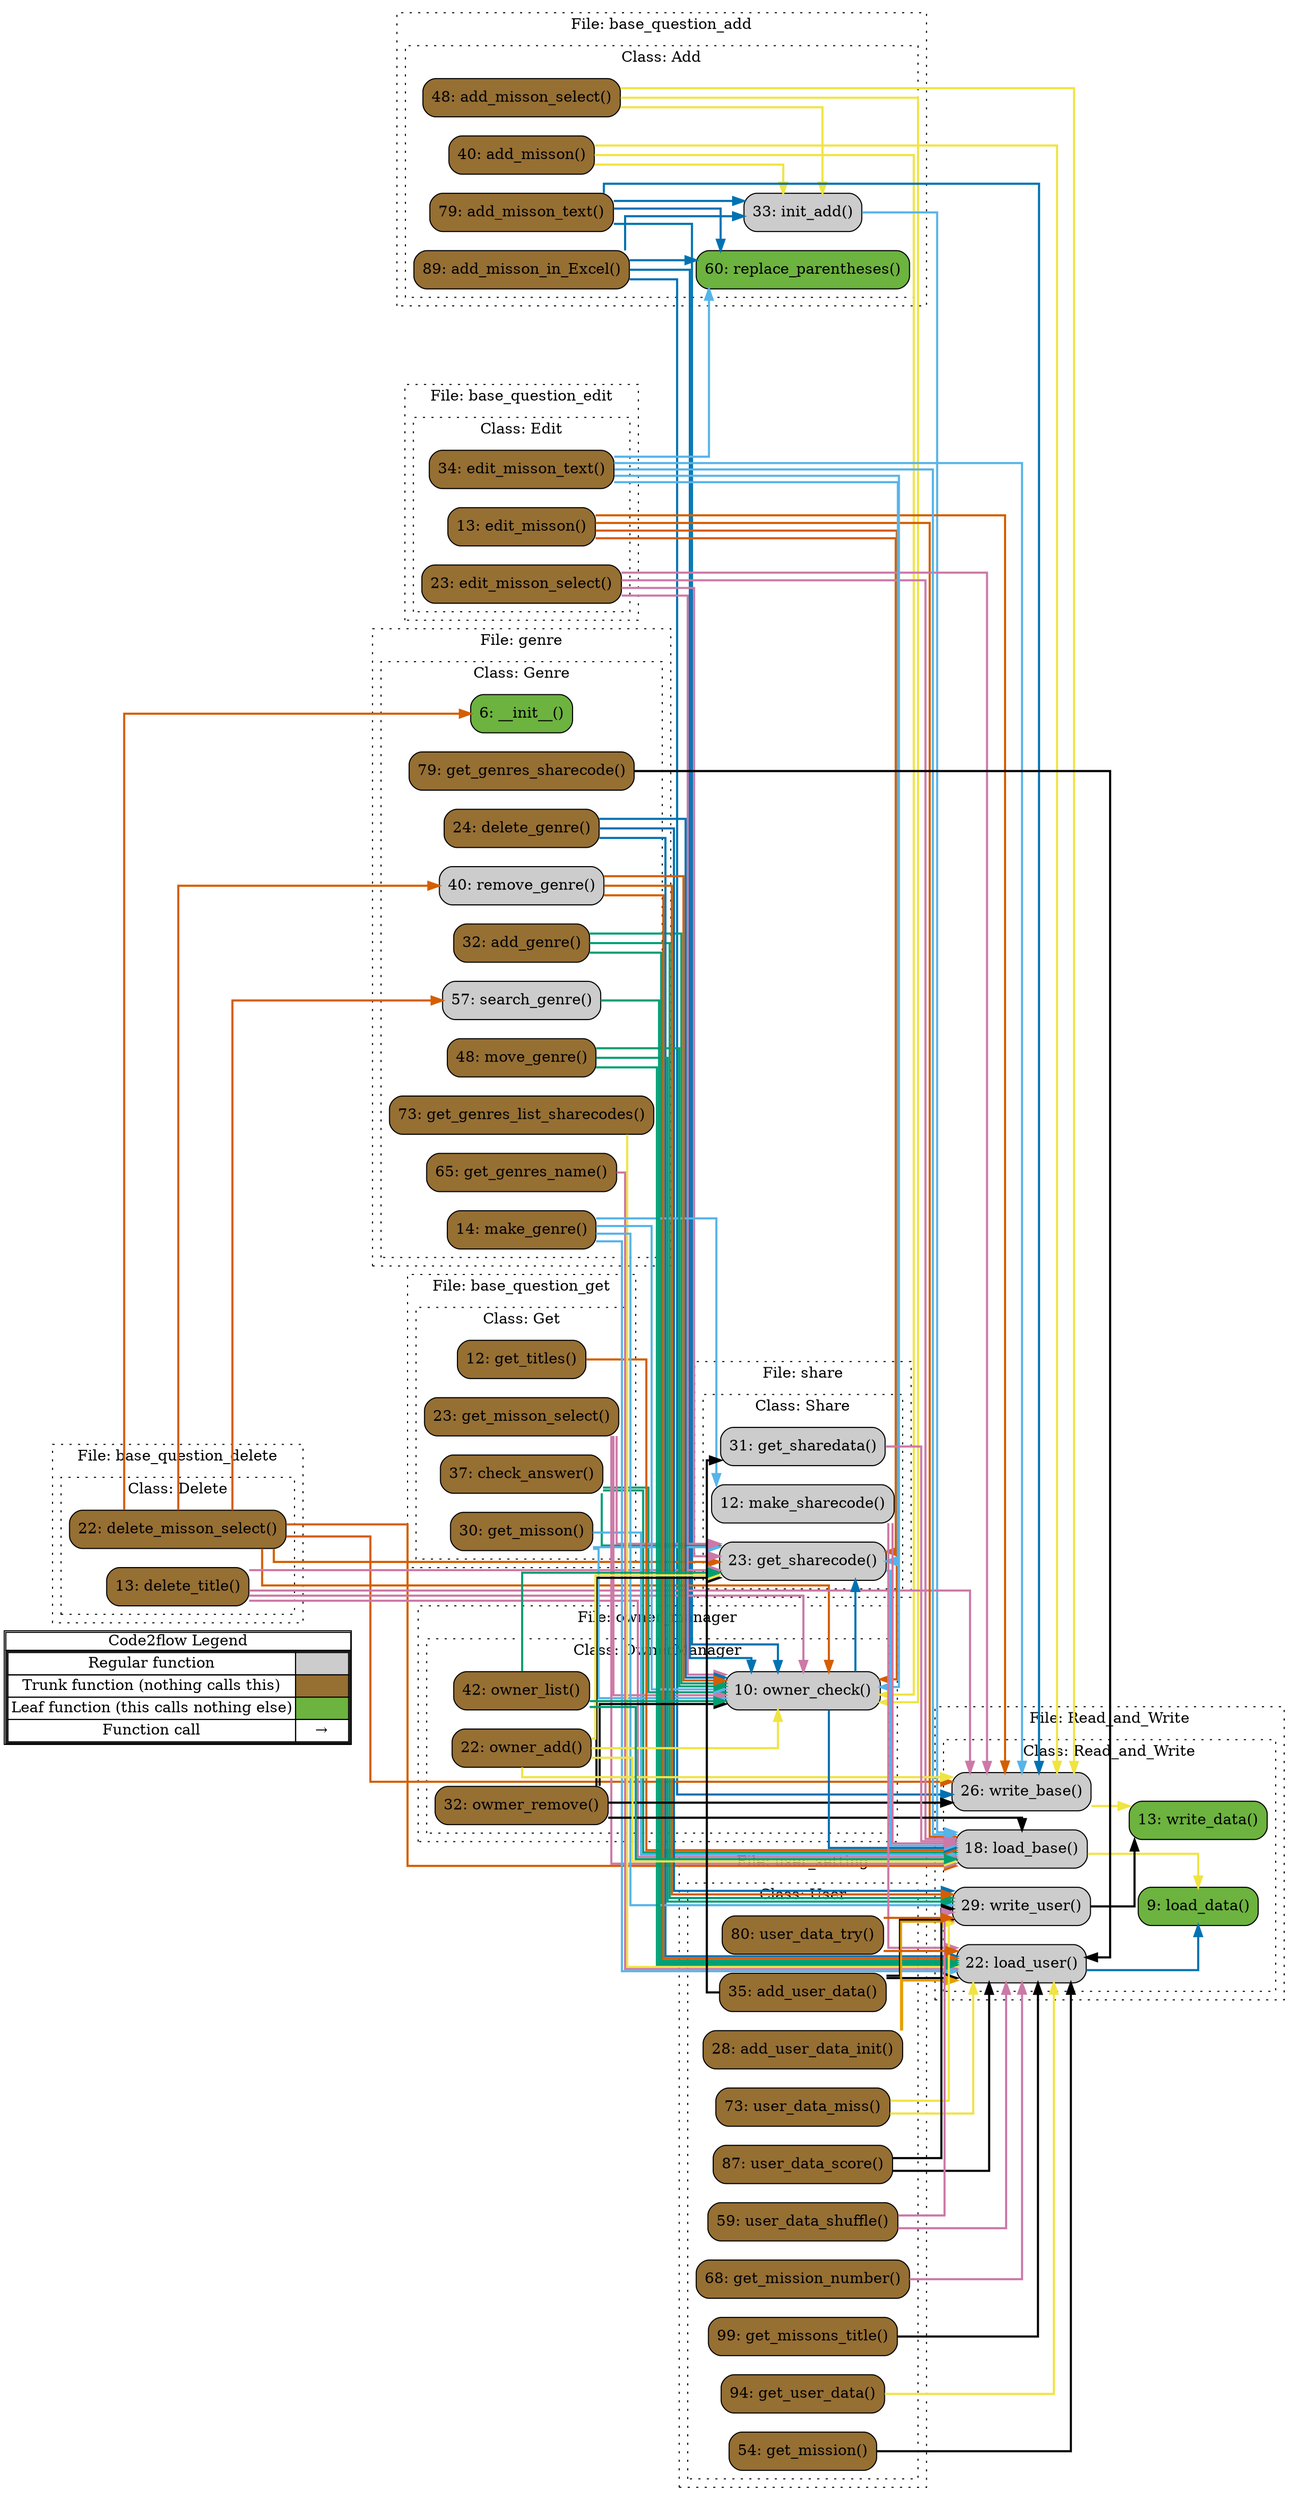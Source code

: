 digraph G {
concentrate=true;
splines="ortho";
rankdir="LR";
subgraph legend{
    rank = min;
    label = "legend";
    Legend [shape=none, margin=0, label = <
        <table cellspacing="0" cellpadding="0" border="1"><tr><td>Code2flow Legend</td></tr><tr><td>
        <table cellspacing="0">
        <tr><td>Regular function</td><td width="50px" bgcolor='#cccccc'></td></tr>
        <tr><td>Trunk function (nothing calls this)</td><td bgcolor='#966F33'></td></tr>
        <tr><td>Leaf function (this calls nothing else)</td><td bgcolor='#6db33f'></td></tr>
        <tr><td>Function call</td><td><font color='black'>&#8594;</font></td></tr>
        </table></td></tr></table>
        >];
}node_5d803efc [label="18: load_base()" name="Read_and_Write::Read_and_Write.load_base" shape="rect" style="rounded,filled" fillcolor="#cccccc" ];
node_0e6e0fea [label="9: load_data()" name="Read_and_Write::Read_and_Write.load_data" shape="rect" style="rounded,filled" fillcolor="#6db33f" ];
node_721254fd [label="22: load_user()" name="Read_and_Write::Read_and_Write.load_user" shape="rect" style="rounded,filled" fillcolor="#cccccc" ];
node_8334841c [label="26: write_base()" name="Read_and_Write::Read_and_Write.write_base" shape="rect" style="rounded,filled" fillcolor="#cccccc" ];
node_6d4a722d [label="13: write_data()" name="Read_and_Write::Read_and_Write.write_data" shape="rect" style="rounded,filled" fillcolor="#6db33f" ];
node_528de708 [label="29: write_user()" name="Read_and_Write::Read_and_Write.write_user" shape="rect" style="rounded,filled" fillcolor="#cccccc" ];
node_8daac694 [label="40: add_misson()" name="base_question_add::Add.add_misson" shape="rect" style="rounded,filled" fillcolor="#966F33" ];
node_0355c4e5 [label="89: add_misson_in_Excel()" name="base_question_add::Add.add_misson_in_Excel" shape="rect" style="rounded,filled" fillcolor="#966F33" ];
node_c88651f4 [label="48: add_misson_select()" name="base_question_add::Add.add_misson_select" shape="rect" style="rounded,filled" fillcolor="#966F33" ];
node_519fa625 [label="79: add_misson_text()" name="base_question_add::Add.add_misson_text" shape="rect" style="rounded,filled" fillcolor="#966F33" ];
node_5b43e0fa [label="33: init_add()" name="base_question_add::Add.init_add" shape="rect" style="rounded,filled" fillcolor="#cccccc" ];
node_9ba9624a [label="60: replace_parentheses()" name="base_question_add::Add.replace_parentheses" shape="rect" style="rounded,filled" fillcolor="#6db33f" ];
node_da18d17e [label="22: delete_misson_select()" name="base_question_delete::Delete.delete_misson_select" shape="rect" style="rounded,filled" fillcolor="#966F33" ];
node_05a5bd07 [label="13: delete_title()" name="base_question_delete::Delete.delete_title" shape="rect" style="rounded,filled" fillcolor="#966F33" ];
node_3fa36996 [label="13: edit_misson()" name="base_question_edit::Edit.edit_misson" shape="rect" style="rounded,filled" fillcolor="#966F33" ];
node_3db16f6f [label="23: edit_misson_select()" name="base_question_edit::Edit.edit_misson_select" shape="rect" style="rounded,filled" fillcolor="#966F33" ];
node_0c979ae2 [label="34: edit_misson_text()" name="base_question_edit::Edit.edit_misson_text" shape="rect" style="rounded,filled" fillcolor="#966F33" ];
node_ce9b4a83 [label="37: check_answer()" name="base_question_get::Get.check_answer" shape="rect" style="rounded,filled" fillcolor="#966F33" ];
node_59843422 [label="30: get_misson()" name="base_question_get::Get.get_misson" shape="rect" style="rounded,filled" fillcolor="#966F33" ];
node_276c58c7 [label="23: get_misson_select()" name="base_question_get::Get.get_misson_select" shape="rect" style="rounded,filled" fillcolor="#966F33" ];
node_e72c9c8e [label="12: get_titles()" name="base_question_get::Get.get_titles" shape="rect" style="rounded,filled" fillcolor="#966F33" ];
node_8ecceed0 [label="6: __init__()" name="genre::Genre.__init__" shape="rect" style="rounded,filled" fillcolor="#6db33f" ];
node_5314c193 [label="32: add_genre()" name="genre::Genre.add_genre" shape="rect" style="rounded,filled" fillcolor="#966F33" ];
node_274c0895 [label="24: delete_genre()" name="genre::Genre.delete_genre" shape="rect" style="rounded,filled" fillcolor="#966F33" ];
node_22467354 [label="73: get_genres_list_sharecodes()" name="genre::Genre.get_genres_list_sharecodes" shape="rect" style="rounded,filled" fillcolor="#966F33" ];
node_a85fbc47 [label="65: get_genres_name()" name="genre::Genre.get_genres_name" shape="rect" style="rounded,filled" fillcolor="#966F33" ];
node_c2292390 [label="79: get_genres_sharecode()" name="genre::Genre.get_genres_sharecode" shape="rect" style="rounded,filled" fillcolor="#966F33" ];
node_435e7252 [label="14: make_genre()" name="genre::Genre.make_genre" shape="rect" style="rounded,filled" fillcolor="#966F33" ];
node_fac2a2db [label="48: move_genre()" name="genre::Genre.move_genre" shape="rect" style="rounded,filled" fillcolor="#966F33" ];
node_2276016e [label="40: remove_genre()" name="genre::Genre.remove_genre" shape="rect" style="rounded,filled" fillcolor="#cccccc" ];
node_1b8eb35b [label="57: search_genre()" name="genre::Genre.search_genre" shape="rect" style="rounded,filled" fillcolor="#cccccc" ];
node_55c25340 [label="32: owmer_remove()" name="owner_manager::OwnerManager.owmer_remove" shape="rect" style="rounded,filled" fillcolor="#966F33" ];
node_6f3ebdec [label="22: owner_add()" name="owner_manager::OwnerManager.owner_add" shape="rect" style="rounded,filled" fillcolor="#966F33" ];
node_78dbef85 [label="10: owner_check()" name="owner_manager::OwnerManager.owner_check" shape="rect" style="rounded,filled" fillcolor="#cccccc" ];
node_c8cfaffb [label="42: owner_list()" name="owner_manager::OwnerManager.owner_list" shape="rect" style="rounded,filled" fillcolor="#966F33" ];
node_519f4a62 [label="23: get_sharecode()" name="share::Share.get_sharecode" shape="rect" style="rounded,filled" fillcolor="#cccccc" ];
node_b056c1d7 [label="31: get_sharedata()" name="share::Share.get_sharedata" shape="rect" style="rounded,filled" fillcolor="#cccccc" ];
node_c86e7fdf [label="12: make_sharecode()" name="share::Share.make_sharecode" shape="rect" style="rounded,filled" fillcolor="#cccccc" ];
node_338c40a0 [label="35: add_user_data()" name="user_setting::User.add_user_data" shape="rect" style="rounded,filled" fillcolor="#966F33" ];
node_4eb86371 [label="28: add_user_data_init()" name="user_setting::User.add_user_data_init" shape="rect" style="rounded,filled" fillcolor="#966F33" ];
node_2a272cb8 [label="54: get_mission()" name="user_setting::User.get_mission" shape="rect" style="rounded,filled" fillcolor="#966F33" ];
node_42fd33bf [label="68: get_mission_number()" name="user_setting::User.get_mission_number" shape="rect" style="rounded,filled" fillcolor="#966F33" ];
node_54991248 [label="99: get_missons_title()" name="user_setting::User.get_missons_title" shape="rect" style="rounded,filled" fillcolor="#966F33" ];
node_31f525d4 [label="94: get_user_data()" name="user_setting::User.get_user_data" shape="rect" style="rounded,filled" fillcolor="#966F33" ];
node_607d512c [label="73: user_data_miss()" name="user_setting::User.user_data_miss" shape="rect" style="rounded,filled" fillcolor="#966F33" ];
node_ac98ebc0 [label="87: user_data_score()" name="user_setting::User.user_data_score" shape="rect" style="rounded,filled" fillcolor="#966F33" ];
node_735d3caf [label="59: user_data_shuffle()" name="user_setting::User.user_data_shuffle" shape="rect" style="rounded,filled" fillcolor="#966F33" ];
node_0e210326 [label="80: user_data_try()" name="user_setting::User.user_data_try" shape="rect" style="rounded,filled" fillcolor="#966F33" ];
node_5d803efc -> node_0e6e0fea [color="#F0E442" penwidth="2"];
node_721254fd -> node_0e6e0fea [color="#0072B2" penwidth="2"];
node_8334841c -> node_6d4a722d [color="#F0E442" penwidth="2"];
node_528de708 -> node_6d4a722d [color="#000000" penwidth="2"];
node_8daac694 -> node_8334841c [color="#F0E442" penwidth="2"];
node_8daac694 -> node_5b43e0fa [color="#F0E442" penwidth="2"];
node_8daac694 -> node_78dbef85 [color="#F0E442" penwidth="2"];
node_0355c4e5 -> node_8334841c [color="#0072B2" penwidth="2"];
node_0355c4e5 -> node_5b43e0fa [color="#0072B2" penwidth="2"];
node_0355c4e5 -> node_9ba9624a [color="#0072B2" penwidth="2"];
node_0355c4e5 -> node_78dbef85 [color="#0072B2" penwidth="2"];
node_c88651f4 -> node_8334841c [color="#F0E442" penwidth="2"];
node_c88651f4 -> node_8334841c [color="#F0E442" penwidth="2"];
node_c88651f4 -> node_5b43e0fa [color="#F0E442" penwidth="2"];
node_c88651f4 -> node_78dbef85 [color="#F0E442" penwidth="2"];
node_519fa625 -> node_8334841c [color="#0072B2" penwidth="2"];
node_519fa625 -> node_5b43e0fa [color="#0072B2" penwidth="2"];
node_519fa625 -> node_9ba9624a [color="#0072B2" penwidth="2"];
node_519fa625 -> node_78dbef85 [color="#0072B2" penwidth="2"];
node_5b43e0fa -> node_5d803efc [color="#56B4E9" penwidth="2"];
node_da18d17e -> node_5d803efc [color="#D55E00" penwidth="2"];
node_da18d17e -> node_8334841c [color="#D55E00" penwidth="2"];
node_da18d17e -> node_8ecceed0 [color="#D55E00" penwidth="2"];
node_da18d17e -> node_2276016e [color="#D55E00" penwidth="2"];
node_da18d17e -> node_1b8eb35b [color="#D55E00" penwidth="2"];
node_da18d17e -> node_78dbef85 [color="#D55E00" penwidth="2"];
node_da18d17e -> node_519f4a62 [color="#D55E00" penwidth="2"];
node_05a5bd07 -> node_5d803efc [color="#CC79A7" penwidth="2"];
node_05a5bd07 -> node_8334841c [color="#CC79A7" penwidth="2"];
node_05a5bd07 -> node_78dbef85 [color="#CC79A7" penwidth="2"];
node_05a5bd07 -> node_519f4a62 [color="#CC79A7" penwidth="2"];
node_3fa36996 -> node_5d803efc [color="#D55E00" penwidth="2"];
node_3fa36996 -> node_8334841c [color="#D55E00" penwidth="2"];
node_3fa36996 -> node_78dbef85 [color="#D55E00" penwidth="2"];
node_3fa36996 -> node_519f4a62 [color="#D55E00" penwidth="2"];
node_3db16f6f -> node_5d803efc [color="#CC79A7" penwidth="2"];
node_3db16f6f -> node_8334841c [color="#CC79A7" penwidth="2"];
node_3db16f6f -> node_78dbef85 [color="#CC79A7" penwidth="2"];
node_3db16f6f -> node_519f4a62 [color="#CC79A7" penwidth="2"];
node_0c979ae2 -> node_5d803efc [color="#56B4E9" penwidth="2"];
node_0c979ae2 -> node_8334841c [color="#56B4E9" penwidth="2"];
node_0c979ae2 -> node_9ba9624a [color="#56B4E9" penwidth="2"];
node_0c979ae2 -> node_78dbef85 [color="#56B4E9" penwidth="2"];
node_0c979ae2 -> node_519f4a62 [color="#56B4E9" penwidth="2"];
node_ce9b4a83 -> node_5d803efc [color="#009E73" penwidth="2"];
node_ce9b4a83 -> node_78dbef85 [color="#009E73" penwidth="2"];
node_ce9b4a83 -> node_519f4a62 [color="#009E73" penwidth="2"];
node_59843422 -> node_5d803efc [color="#56B4E9" penwidth="2"];
node_59843422 -> node_78dbef85 [color="#56B4E9" penwidth="2"];
node_59843422 -> node_519f4a62 [color="#56B4E9" penwidth="2"];
node_276c58c7 -> node_5d803efc [color="#CC79A7" penwidth="2"];
node_276c58c7 -> node_78dbef85 [color="#CC79A7" penwidth="2"];
node_276c58c7 -> node_519f4a62 [color="#CC79A7" penwidth="2"];
node_e72c9c8e -> node_5d803efc [color="#D55E00" penwidth="2"];
node_5314c193 -> node_721254fd [color="#009E73" penwidth="2"];
node_5314c193 -> node_528de708 [color="#009E73" penwidth="2"];
node_5314c193 -> node_78dbef85 [color="#009E73" penwidth="2"];
node_274c0895 -> node_721254fd [color="#0072B2" penwidth="2"];
node_274c0895 -> node_528de708 [color="#0072B2" penwidth="2"];
node_274c0895 -> node_78dbef85 [color="#0072B2" penwidth="2"];
node_22467354 -> node_721254fd [color="#F0E442" penwidth="2"];
node_a85fbc47 -> node_721254fd [color="#CC79A7" penwidth="2"];
node_c2292390 -> node_721254fd [color="#000000" penwidth="2"];
node_435e7252 -> node_721254fd [color="#56B4E9" penwidth="2"];
node_435e7252 -> node_528de708 [color="#56B4E9" penwidth="2"];
node_435e7252 -> node_78dbef85 [color="#56B4E9" penwidth="2"];
node_435e7252 -> node_c86e7fdf [color="#56B4E9" penwidth="2"];
node_435e7252 -> node_c86e7fdf [color="#56B4E9" penwidth="2"];
node_fac2a2db -> node_721254fd [color="#009E73" penwidth="2"];
node_fac2a2db -> node_528de708 [color="#009E73" penwidth="2"];
node_fac2a2db -> node_78dbef85 [color="#009E73" penwidth="2"];
node_2276016e -> node_721254fd [color="#D55E00" penwidth="2"];
node_2276016e -> node_528de708 [color="#D55E00" penwidth="2"];
node_2276016e -> node_78dbef85 [color="#D55E00" penwidth="2"];
node_1b8eb35b -> node_721254fd [color="#009E73" penwidth="2"];
node_55c25340 -> node_5d803efc [color="#000000" penwidth="2"];
node_55c25340 -> node_8334841c [color="#000000" penwidth="2"];
node_55c25340 -> node_78dbef85 [color="#000000" penwidth="2"];
node_55c25340 -> node_519f4a62 [color="#000000" penwidth="2"];
node_6f3ebdec -> node_5d803efc [color="#F0E442" penwidth="2"];
node_6f3ebdec -> node_8334841c [color="#F0E442" penwidth="2"];
node_6f3ebdec -> node_78dbef85 [color="#F0E442" penwidth="2"];
node_6f3ebdec -> node_519f4a62 [color="#F0E442" penwidth="2"];
node_78dbef85 -> node_5d803efc [color="#0072B2" penwidth="2"];
node_78dbef85 -> node_519f4a62 [color="#0072B2" penwidth="2"];
node_c8cfaffb -> node_5d803efc [color="#009E73" penwidth="2"];
node_c8cfaffb -> node_78dbef85 [color="#009E73" penwidth="2"];
node_c8cfaffb -> node_519f4a62 [color="#009E73" penwidth="2"];
node_519f4a62 -> node_5d803efc [color="#56B4E9" penwidth="2"];
node_519f4a62 -> node_78dbef85 [color="#56B4E9" penwidth="2"];
node_b056c1d7 -> node_5d803efc [color="#CC79A7" penwidth="2"];
node_c86e7fdf -> node_5d803efc [color="#CC79A7" penwidth="2"];
node_c86e7fdf -> node_721254fd [color="#CC79A7" penwidth="2"];
node_338c40a0 -> node_721254fd [color="#000000" penwidth="2"];
node_338c40a0 -> node_528de708 [color="#000000" penwidth="2"];
node_338c40a0 -> node_b056c1d7 [color="#000000" penwidth="2"];
node_4eb86371 -> node_721254fd [color="#E69F00" penwidth="2"];
node_4eb86371 -> node_528de708 [color="#E69F00" penwidth="2"];
node_2a272cb8 -> node_721254fd [color="#000000" penwidth="2"];
node_42fd33bf -> node_721254fd [color="#CC79A7" penwidth="2"];
node_54991248 -> node_721254fd [color="#000000" penwidth="2"];
node_31f525d4 -> node_721254fd [color="#F0E442" penwidth="2"];
node_607d512c -> node_721254fd [color="#F0E442" penwidth="2"];
node_607d512c -> node_528de708 [color="#F0E442" penwidth="2"];
node_ac98ebc0 -> node_721254fd [color="#000000" penwidth="2"];
node_ac98ebc0 -> node_528de708 [color="#000000" penwidth="2"];
node_735d3caf -> node_721254fd [color="#CC79A7" penwidth="2"];
node_735d3caf -> node_528de708 [color="#CC79A7" penwidth="2"];
node_0e210326 -> node_721254fd [color="#D55E00" penwidth="2"];
node_0e210326 -> node_528de708 [color="#D55E00" penwidth="2"];
subgraph cluster_68300b52 {
    label="File: Read_and_Write";
    name="Read_and_Write";
    style="filled";
    graph[style=dotted];
    subgraph cluster_51c5c008 {
        node_0e6e0fea node_6d4a722d node_5d803efc node_721254fd node_8334841c node_528de708;
        label="Class: Read_and_Write";
        name="Read_and_Write";
        style="filled";
        graph[style=dotted];
    };
};
subgraph cluster_eb83993a {
    label="File: base_question_add";
    name="base_question_add";
    style="filled";
    graph[style=dotted];
    subgraph cluster_cfbb7fed {
        node_5b43e0fa node_8daac694 node_c88651f4 node_9ba9624a node_519fa625 node_0355c4e5;
        label="Class: Add";
        name="Add";
        style="filled";
        graph[style=dotted];
    };
};
subgraph cluster_2d8e011d {
    label="File: base_question_delete";
    name="base_question_delete";
    style="filled";
    graph[style=dotted];
    subgraph cluster_8e414edf {
        node_05a5bd07 node_da18d17e;
        label="Class: Delete";
        name="Delete";
        style="filled";
        graph[style=dotted];
    };
};
subgraph cluster_4e079055 {
    label="File: base_question_edit";
    name="base_question_edit";
    style="filled";
    graph[style=dotted];
    subgraph cluster_ed4ef70b {
        node_3fa36996 node_3db16f6f node_0c979ae2;
        label="Class: Edit";
        name="Edit";
        style="filled";
        graph[style=dotted];
    };
};
subgraph cluster_8444c45e {
    label="File: base_question_get";
    name="base_question_get";
    style="filled";
    graph[style=dotted];
    subgraph cluster_115f22b3 {
        node_e72c9c8e node_276c58c7 node_59843422 node_ce9b4a83;
        label="Class: Get";
        name="Get";
        style="filled";
        graph[style=dotted];
    };
};
subgraph cluster_45d36fbb {
    label="File: genre";
    name="genre";
    style="filled";
    graph[style=dotted];
    subgraph cluster_4c8303af {
        node_8ecceed0 node_435e7252 node_274c0895 node_5314c193 node_2276016e node_fac2a2db node_1b8eb35b node_a85fbc47 node_22467354 node_c2292390;
        label="Class: Genre";
        name="Genre";
        style="filled";
        graph[style=dotted];
    };
};
subgraph cluster_c9a633f1 {
    label="File: owner_manager";
    name="owner_manager";
    style="filled";
    graph[style=dotted];
    subgraph cluster_1abb7483 {
        node_78dbef85 node_6f3ebdec node_55c25340 node_c8cfaffb;
        label="Class: OwnerManager";
        name="OwnerManager";
        style="filled";
        graph[style=dotted];
    };
};
subgraph cluster_2b31f403 {
    label="File: share";
    name="share";
    style="filled";
    graph[style=dotted];
    subgraph cluster_4e9fd224 {
        node_c86e7fdf node_519f4a62 node_b056c1d7;
        label="Class: Share";
        name="Share";
        style="filled";
        graph[style=dotted];
    };
};
subgraph cluster_a3b2f71a {
    label="File: user_setting";
    name="user_setting";
    style="filled";
    graph[style=dotted];
    subgraph cluster_0cef5c63 {
        node_4eb86371 node_338c40a0 node_2a272cb8 node_735d3caf node_42fd33bf node_607d512c node_0e210326 node_ac98ebc0 node_31f525d4 node_54991248;
        label="Class: User";
        name="User";
        style="filled";
        graph[style=dotted];
    };
};
}
